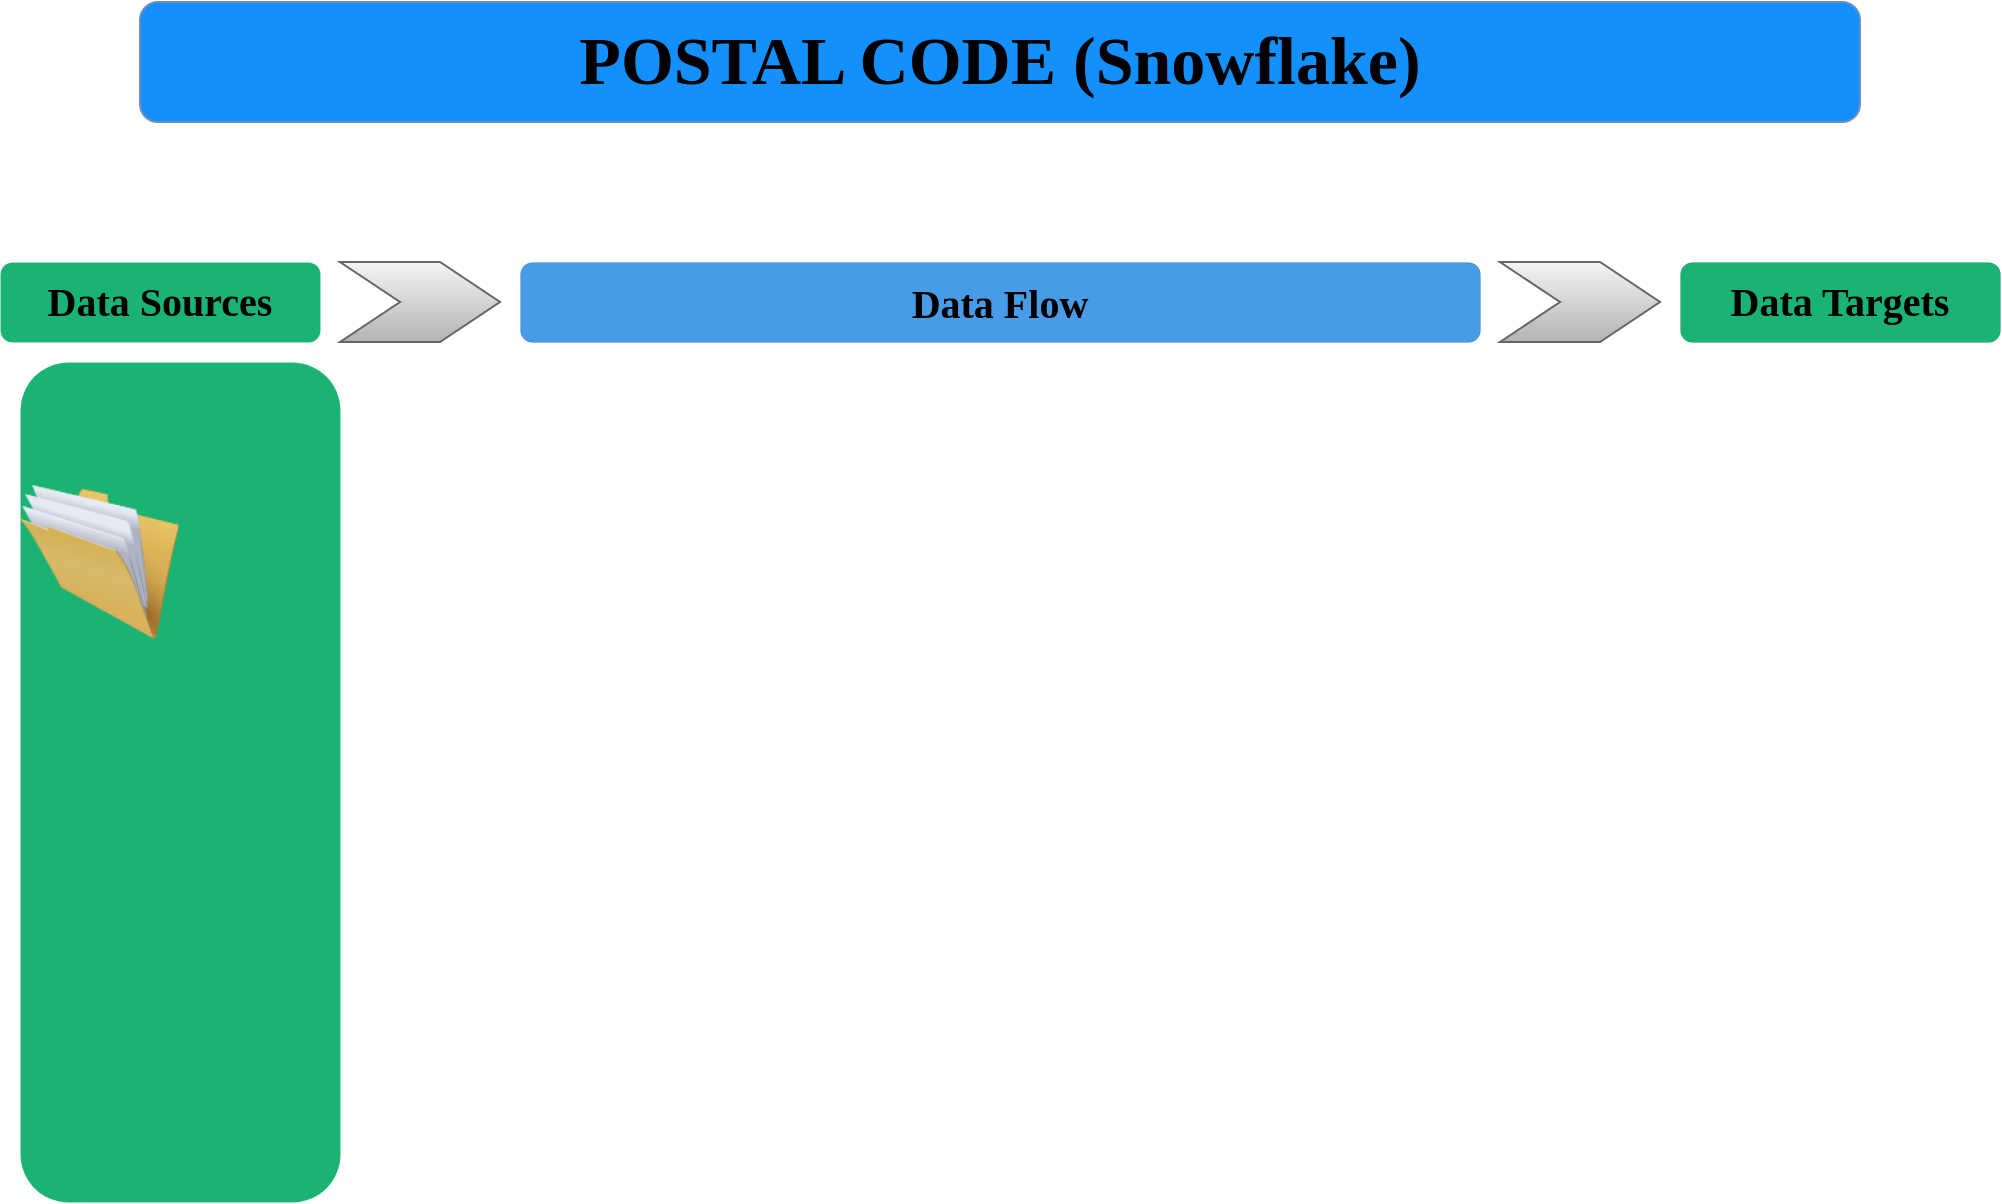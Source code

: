 <mxfile version="21.6.8" type="github">
  <diagram name="Page-1" id="2YBvvXClWsGukQMizWep">
    <mxGraphModel dx="1235" dy="638" grid="1" gridSize="10" guides="1" tooltips="1" connect="1" arrows="1" fold="1" page="1" pageScale="1" pageWidth="1100" pageHeight="850" math="0" shadow="0">
      <root>
        <mxCell id="0" />
        <mxCell id="1" parent="0" />
        <mxCell id="Vc_qNqWKN2TwWsNFO-2Q-13" value="" style="rounded=1;whiteSpace=wrap;html=1;fontSize=17;fontStyle=1;fillColor=#1AB374;strokeColor=#ffffff;strokeWidth=0;" vertex="1" parent="1">
          <mxGeometry x="60" y="210" width="160" height="420" as="geometry" />
        </mxCell>
        <mxCell id="Vc_qNqWKN2TwWsNFO-2Q-2" value="&lt;font style=&quot;font-size: 20px;&quot;&gt;Data Sources&lt;/font&gt;" style="rounded=1;whiteSpace=wrap;html=1;fontSize=17;fontStyle=1;fillColor=#1AB374;strokeColor=#ffffff;strokeWidth=0;fontFamily=Tahoma;" vertex="1" parent="1">
          <mxGeometry x="50" y="160" width="160" height="40" as="geometry" />
        </mxCell>
        <mxCell id="Vc_qNqWKN2TwWsNFO-2Q-6" value="&lt;font face=&quot;Tahoma&quot; style=&quot;font-size: 20px;&quot;&gt;Data Targets&lt;/font&gt;" style="rounded=1;whiteSpace=wrap;html=1;fontSize=17;fontStyle=1;fillColor=#1AB374;strokeWidth=0;" vertex="1" parent="1">
          <mxGeometry x="890" y="160" width="160" height="40" as="geometry" />
        </mxCell>
        <mxCell id="Vc_qNqWKN2TwWsNFO-2Q-7" value="&lt;font face=&quot;Tahoma&quot; size=&quot;1&quot; style=&quot;&quot;&gt;&lt;b style=&quot;font-size: 34px;&quot;&gt;POSTAL CODE (Snowflake)&lt;/b&gt;&lt;/font&gt;" style="rounded=1;whiteSpace=wrap;html=1;fillColor=#1490FC;strokeColor=#6c8ebf;" vertex="1" parent="1">
          <mxGeometry x="120" y="30" width="860" height="60" as="geometry" />
        </mxCell>
        <mxCell id="Vc_qNqWKN2TwWsNFO-2Q-8" value="&lt;font style=&quot;font-size: 20px;&quot;&gt;&lt;b&gt;Data Flow&lt;/b&gt;&lt;/font&gt;" style="rounded=1;whiteSpace=wrap;html=1;fillColor=#479BE7;gradientColor=none;gradientDirection=west;strokeWidth=0;fontFamily=Tahoma;" vertex="1" parent="1">
          <mxGeometry x="310" y="160" width="480" height="40" as="geometry" />
        </mxCell>
        <mxCell id="Vc_qNqWKN2TwWsNFO-2Q-14" value="" style="image;html=1;image=img/lib/clip_art/general/Full_Folder_128x128.png" vertex="1" parent="1">
          <mxGeometry x="60" y="270" width="80" height="80" as="geometry" />
        </mxCell>
        <mxCell id="Vc_qNqWKN2TwWsNFO-2Q-17" value="" style="html=1;shadow=0;dashed=0;align=center;verticalAlign=middle;shape=mxgraph.arrows2.arrow;dy=0;dx=30;notch=30;fillColor=#f5f5f5;gradientColor=#b3b3b3;strokeColor=#666666;" vertex="1" parent="1">
          <mxGeometry x="220" y="160" width="80" height="40" as="geometry" />
        </mxCell>
        <mxCell id="Vc_qNqWKN2TwWsNFO-2Q-18" value="" style="html=1;shadow=0;dashed=0;align=center;verticalAlign=middle;shape=mxgraph.arrows2.arrow;dy=0;dx=30;notch=30;fillColor=#f5f5f5;gradientColor=#b3b3b3;strokeColor=#666666;" vertex="1" parent="1">
          <mxGeometry x="800" y="160" width="80" height="40" as="geometry" />
        </mxCell>
      </root>
    </mxGraphModel>
  </diagram>
</mxfile>
